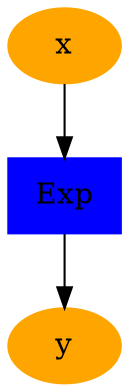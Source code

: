 digraph g{
1[label="x", color=orange, style=filled]
2[label="y", color=orange, style=filled]
3[label="Exp", color=blue, style=filled, shape=box]
1 -> 3
3 -> 2
}